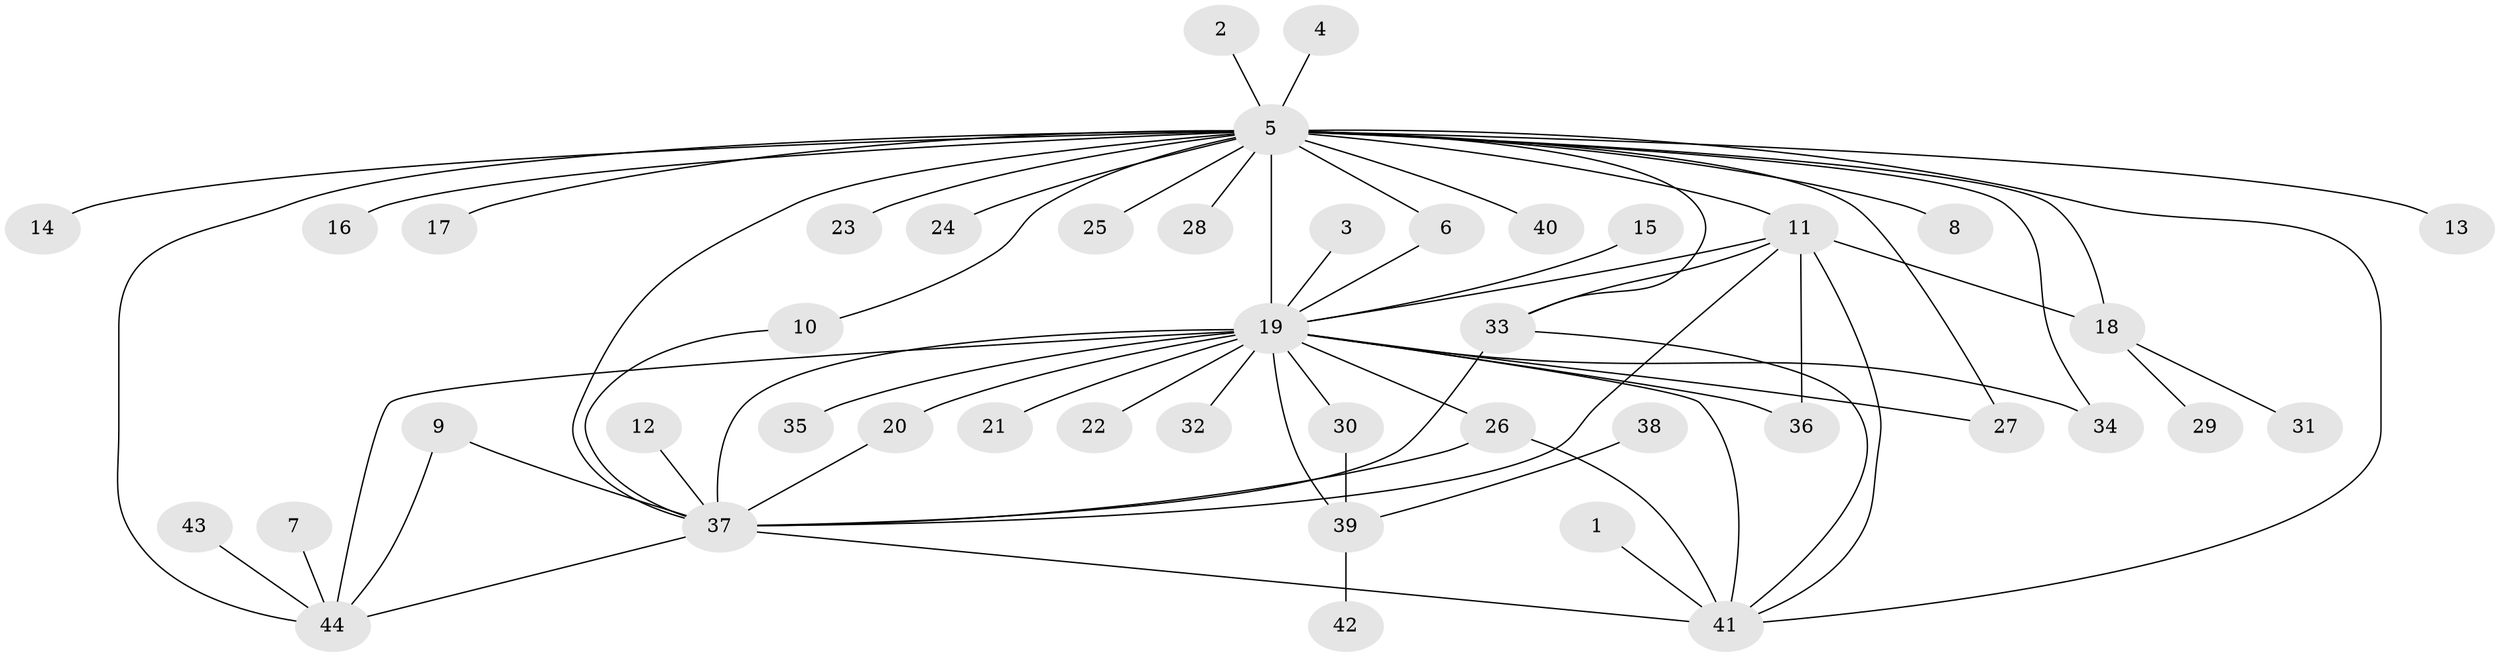 // original degree distribution, {25: 0.012048192771084338, 8: 0.024096385542168676, 3: 0.08433734939759036, 7: 0.024096385542168676, 10: 0.012048192771084338, 13: 0.024096385542168676, 6: 0.012048192771084338, 1: 0.4819277108433735, 5: 0.04819277108433735, 4: 0.08433734939759036, 2: 0.1927710843373494}
// Generated by graph-tools (version 1.1) at 2025/49/03/09/25 03:49:54]
// undirected, 44 vertices, 65 edges
graph export_dot {
graph [start="1"]
  node [color=gray90,style=filled];
  1;
  2;
  3;
  4;
  5;
  6;
  7;
  8;
  9;
  10;
  11;
  12;
  13;
  14;
  15;
  16;
  17;
  18;
  19;
  20;
  21;
  22;
  23;
  24;
  25;
  26;
  27;
  28;
  29;
  30;
  31;
  32;
  33;
  34;
  35;
  36;
  37;
  38;
  39;
  40;
  41;
  42;
  43;
  44;
  1 -- 41 [weight=1.0];
  2 -- 5 [weight=1.0];
  3 -- 19 [weight=1.0];
  4 -- 5 [weight=1.0];
  5 -- 6 [weight=1.0];
  5 -- 8 [weight=1.0];
  5 -- 10 [weight=1.0];
  5 -- 11 [weight=1.0];
  5 -- 13 [weight=1.0];
  5 -- 14 [weight=1.0];
  5 -- 16 [weight=1.0];
  5 -- 17 [weight=1.0];
  5 -- 18 [weight=2.0];
  5 -- 19 [weight=3.0];
  5 -- 23 [weight=1.0];
  5 -- 24 [weight=1.0];
  5 -- 25 [weight=1.0];
  5 -- 27 [weight=1.0];
  5 -- 28 [weight=1.0];
  5 -- 33 [weight=1.0];
  5 -- 34 [weight=1.0];
  5 -- 37 [weight=1.0];
  5 -- 40 [weight=1.0];
  5 -- 41 [weight=1.0];
  5 -- 44 [weight=1.0];
  6 -- 19 [weight=1.0];
  7 -- 44 [weight=1.0];
  9 -- 37 [weight=1.0];
  9 -- 44 [weight=1.0];
  10 -- 37 [weight=1.0];
  11 -- 18 [weight=2.0];
  11 -- 19 [weight=1.0];
  11 -- 33 [weight=1.0];
  11 -- 36 [weight=1.0];
  11 -- 37 [weight=1.0];
  11 -- 41 [weight=1.0];
  12 -- 37 [weight=1.0];
  15 -- 19 [weight=1.0];
  18 -- 29 [weight=1.0];
  18 -- 31 [weight=1.0];
  19 -- 20 [weight=2.0];
  19 -- 21 [weight=1.0];
  19 -- 22 [weight=1.0];
  19 -- 26 [weight=1.0];
  19 -- 27 [weight=3.0];
  19 -- 30 [weight=1.0];
  19 -- 32 [weight=1.0];
  19 -- 34 [weight=1.0];
  19 -- 35 [weight=1.0];
  19 -- 36 [weight=1.0];
  19 -- 37 [weight=2.0];
  19 -- 39 [weight=1.0];
  19 -- 41 [weight=1.0];
  19 -- 44 [weight=1.0];
  20 -- 37 [weight=1.0];
  26 -- 37 [weight=1.0];
  26 -- 41 [weight=1.0];
  30 -- 39 [weight=1.0];
  33 -- 37 [weight=1.0];
  33 -- 41 [weight=1.0];
  37 -- 41 [weight=1.0];
  37 -- 44 [weight=1.0];
  38 -- 39 [weight=1.0];
  39 -- 42 [weight=1.0];
  43 -- 44 [weight=1.0];
}
